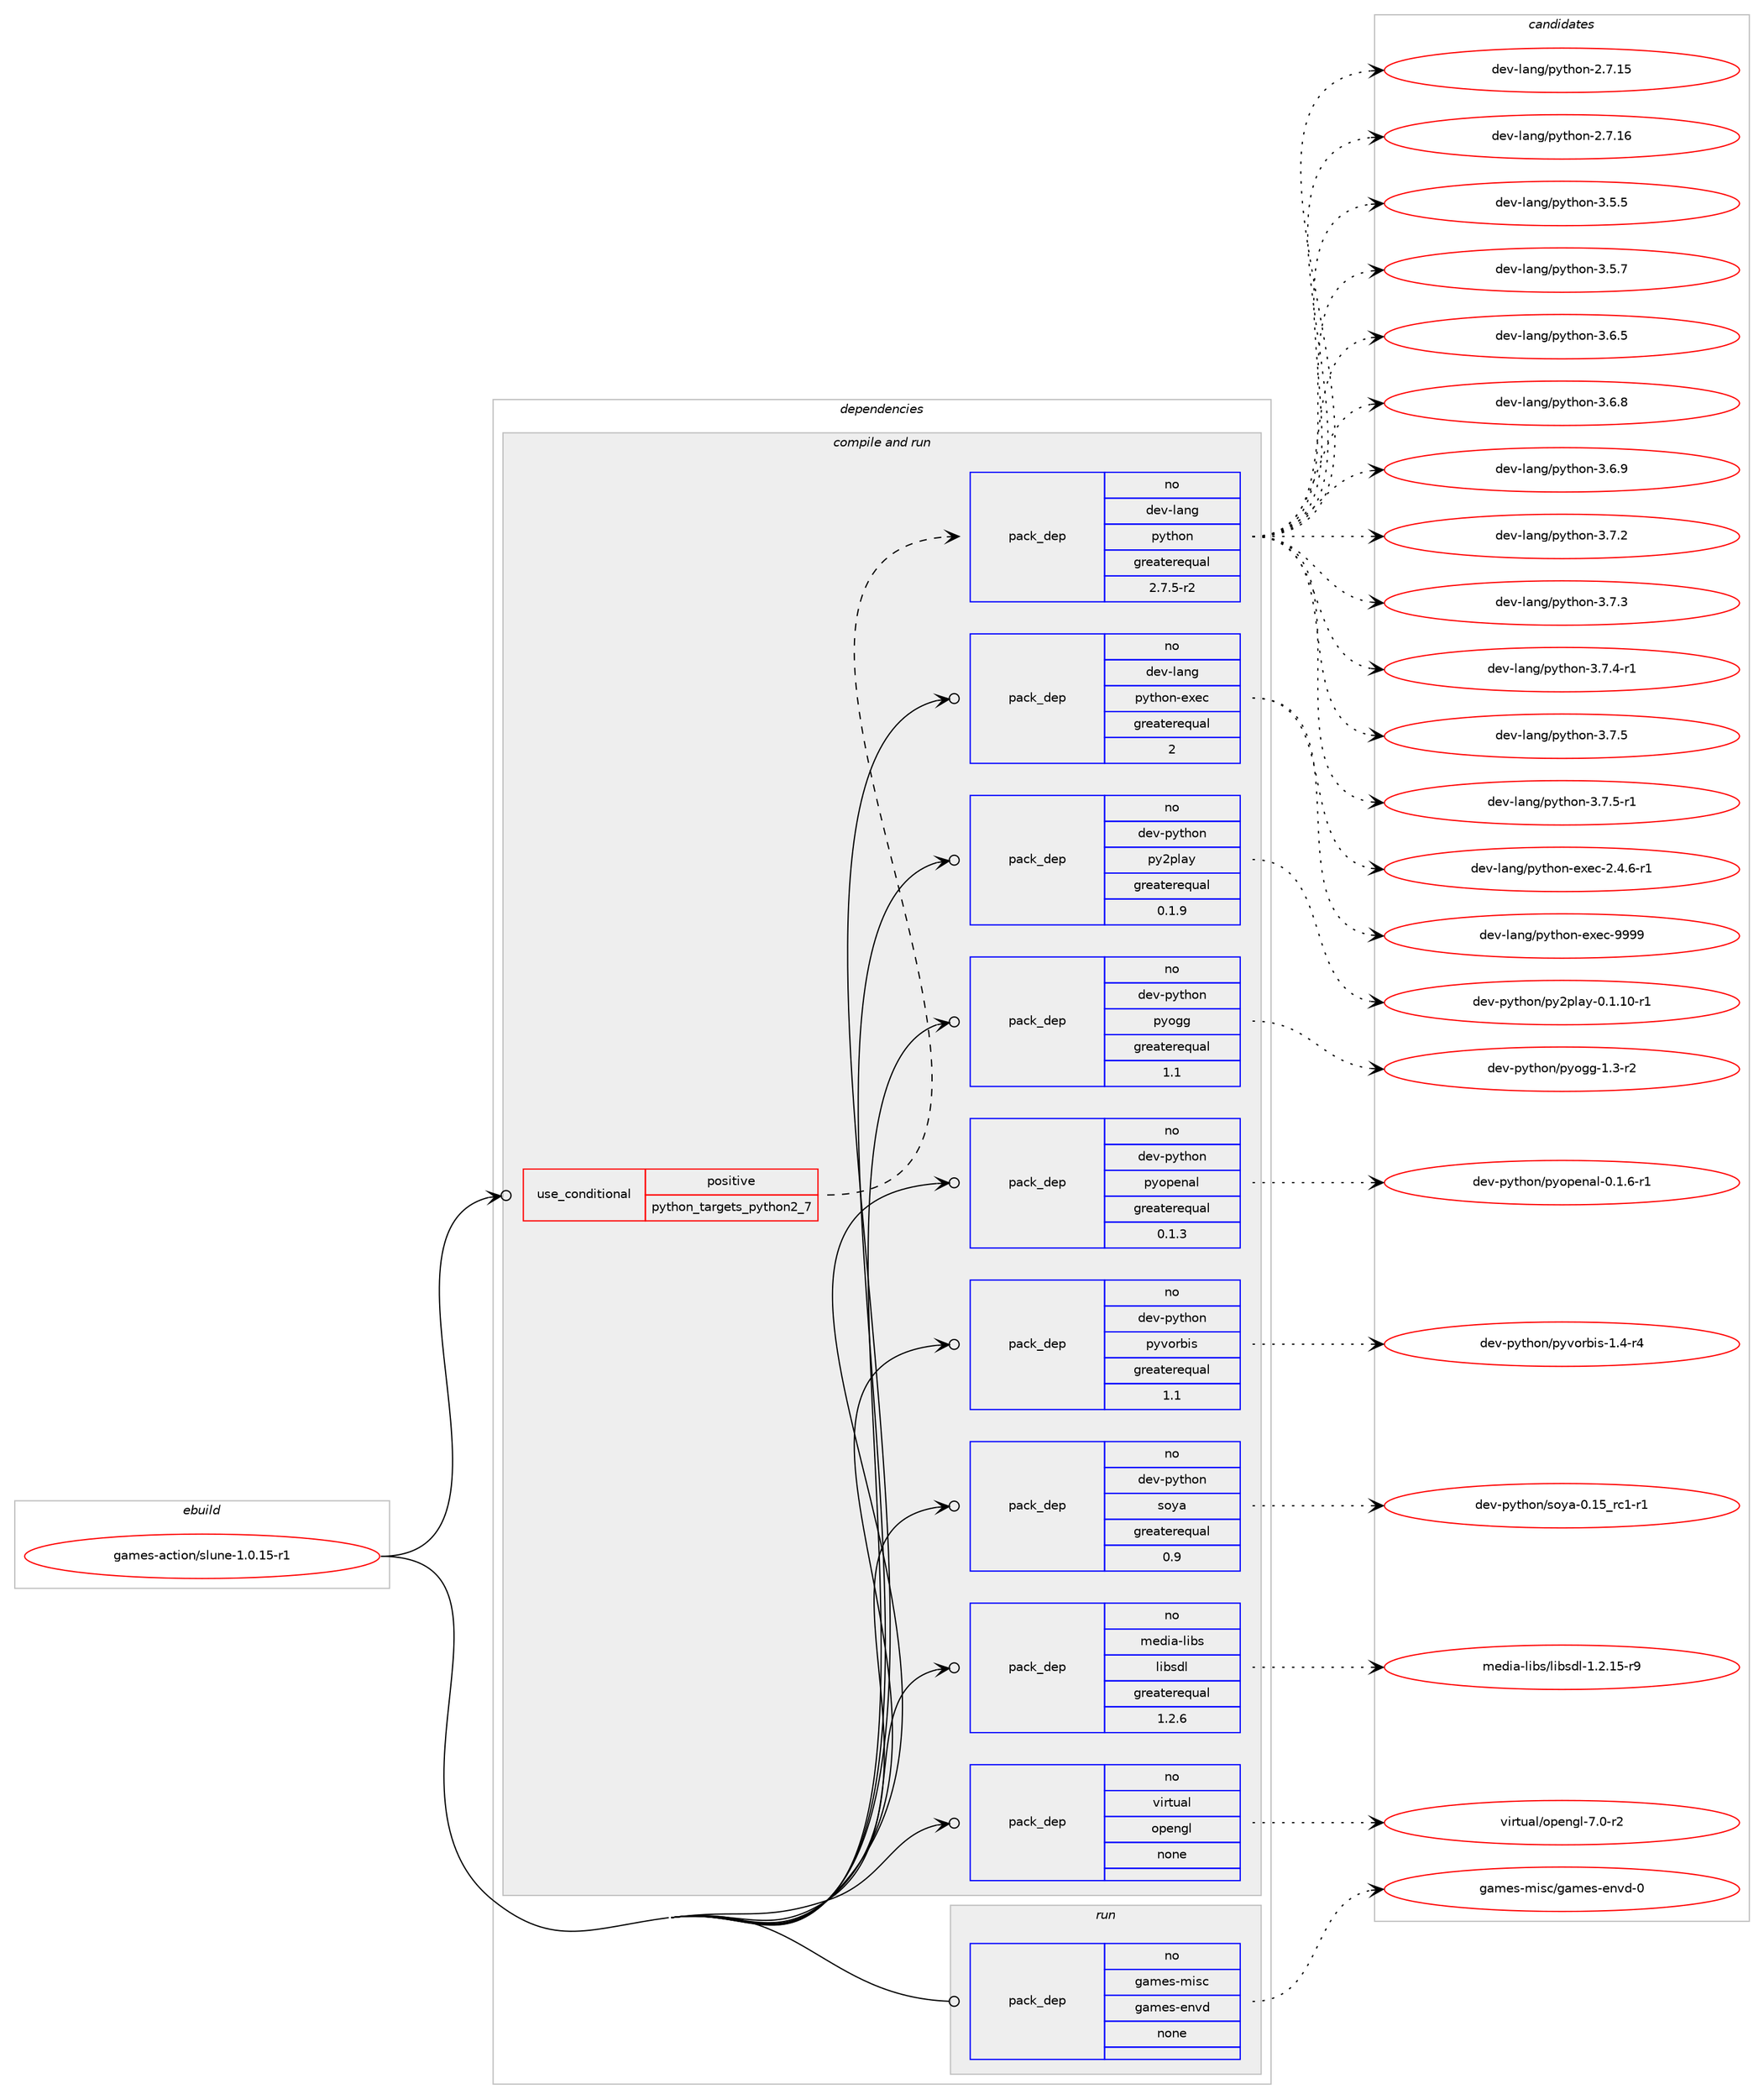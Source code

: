 digraph prolog {

# *************
# Graph options
# *************

newrank=true;
concentrate=true;
compound=true;
graph [rankdir=LR,fontname=Helvetica,fontsize=10,ranksep=1.5];#, ranksep=2.5, nodesep=0.2];
edge  [arrowhead=vee];
node  [fontname=Helvetica,fontsize=10];

# **********
# The ebuild
# **********

subgraph cluster_leftcol {
color=gray;
rank=same;
label=<<i>ebuild</i>>;
id [label="games-action/slune-1.0.15-r1", color=red, width=4, href="../games-action/slune-1.0.15-r1.svg"];
}

# ****************
# The dependencies
# ****************

subgraph cluster_midcol {
color=gray;
label=<<i>dependencies</i>>;
subgraph cluster_compile {
fillcolor="#eeeeee";
style=filled;
label=<<i>compile</i>>;
}
subgraph cluster_compileandrun {
fillcolor="#eeeeee";
style=filled;
label=<<i>compile and run</i>>;
subgraph cond184151 {
dependency736128 [label=<<TABLE BORDER="0" CELLBORDER="1" CELLSPACING="0" CELLPADDING="4"><TR><TD ROWSPAN="3" CELLPADDING="10">use_conditional</TD></TR><TR><TD>positive</TD></TR><TR><TD>python_targets_python2_7</TD></TR></TABLE>>, shape=none, color=red];
subgraph pack539720 {
dependency736129 [label=<<TABLE BORDER="0" CELLBORDER="1" CELLSPACING="0" CELLPADDING="4" WIDTH="220"><TR><TD ROWSPAN="6" CELLPADDING="30">pack_dep</TD></TR><TR><TD WIDTH="110">no</TD></TR><TR><TD>dev-lang</TD></TR><TR><TD>python</TD></TR><TR><TD>greaterequal</TD></TR><TR><TD>2.7.5-r2</TD></TR></TABLE>>, shape=none, color=blue];
}
dependency736128:e -> dependency736129:w [weight=20,style="dashed",arrowhead="vee"];
}
id:e -> dependency736128:w [weight=20,style="solid",arrowhead="odotvee"];
subgraph pack539721 {
dependency736130 [label=<<TABLE BORDER="0" CELLBORDER="1" CELLSPACING="0" CELLPADDING="4" WIDTH="220"><TR><TD ROWSPAN="6" CELLPADDING="30">pack_dep</TD></TR><TR><TD WIDTH="110">no</TD></TR><TR><TD>dev-lang</TD></TR><TR><TD>python-exec</TD></TR><TR><TD>greaterequal</TD></TR><TR><TD>2</TD></TR></TABLE>>, shape=none, color=blue];
}
id:e -> dependency736130:w [weight=20,style="solid",arrowhead="odotvee"];
subgraph pack539722 {
dependency736131 [label=<<TABLE BORDER="0" CELLBORDER="1" CELLSPACING="0" CELLPADDING="4" WIDTH="220"><TR><TD ROWSPAN="6" CELLPADDING="30">pack_dep</TD></TR><TR><TD WIDTH="110">no</TD></TR><TR><TD>dev-python</TD></TR><TR><TD>py2play</TD></TR><TR><TD>greaterequal</TD></TR><TR><TD>0.1.9</TD></TR></TABLE>>, shape=none, color=blue];
}
id:e -> dependency736131:w [weight=20,style="solid",arrowhead="odotvee"];
subgraph pack539723 {
dependency736132 [label=<<TABLE BORDER="0" CELLBORDER="1" CELLSPACING="0" CELLPADDING="4" WIDTH="220"><TR><TD ROWSPAN="6" CELLPADDING="30">pack_dep</TD></TR><TR><TD WIDTH="110">no</TD></TR><TR><TD>dev-python</TD></TR><TR><TD>pyogg</TD></TR><TR><TD>greaterequal</TD></TR><TR><TD>1.1</TD></TR></TABLE>>, shape=none, color=blue];
}
id:e -> dependency736132:w [weight=20,style="solid",arrowhead="odotvee"];
subgraph pack539724 {
dependency736133 [label=<<TABLE BORDER="0" CELLBORDER="1" CELLSPACING="0" CELLPADDING="4" WIDTH="220"><TR><TD ROWSPAN="6" CELLPADDING="30">pack_dep</TD></TR><TR><TD WIDTH="110">no</TD></TR><TR><TD>dev-python</TD></TR><TR><TD>pyopenal</TD></TR><TR><TD>greaterequal</TD></TR><TR><TD>0.1.3</TD></TR></TABLE>>, shape=none, color=blue];
}
id:e -> dependency736133:w [weight=20,style="solid",arrowhead="odotvee"];
subgraph pack539725 {
dependency736134 [label=<<TABLE BORDER="0" CELLBORDER="1" CELLSPACING="0" CELLPADDING="4" WIDTH="220"><TR><TD ROWSPAN="6" CELLPADDING="30">pack_dep</TD></TR><TR><TD WIDTH="110">no</TD></TR><TR><TD>dev-python</TD></TR><TR><TD>pyvorbis</TD></TR><TR><TD>greaterequal</TD></TR><TR><TD>1.1</TD></TR></TABLE>>, shape=none, color=blue];
}
id:e -> dependency736134:w [weight=20,style="solid",arrowhead="odotvee"];
subgraph pack539726 {
dependency736135 [label=<<TABLE BORDER="0" CELLBORDER="1" CELLSPACING="0" CELLPADDING="4" WIDTH="220"><TR><TD ROWSPAN="6" CELLPADDING="30">pack_dep</TD></TR><TR><TD WIDTH="110">no</TD></TR><TR><TD>dev-python</TD></TR><TR><TD>soya</TD></TR><TR><TD>greaterequal</TD></TR><TR><TD>0.9</TD></TR></TABLE>>, shape=none, color=blue];
}
id:e -> dependency736135:w [weight=20,style="solid",arrowhead="odotvee"];
subgraph pack539727 {
dependency736136 [label=<<TABLE BORDER="0" CELLBORDER="1" CELLSPACING="0" CELLPADDING="4" WIDTH="220"><TR><TD ROWSPAN="6" CELLPADDING="30">pack_dep</TD></TR><TR><TD WIDTH="110">no</TD></TR><TR><TD>media-libs</TD></TR><TR><TD>libsdl</TD></TR><TR><TD>greaterequal</TD></TR><TR><TD>1.2.6</TD></TR></TABLE>>, shape=none, color=blue];
}
id:e -> dependency736136:w [weight=20,style="solid",arrowhead="odotvee"];
subgraph pack539728 {
dependency736137 [label=<<TABLE BORDER="0" CELLBORDER="1" CELLSPACING="0" CELLPADDING="4" WIDTH="220"><TR><TD ROWSPAN="6" CELLPADDING="30">pack_dep</TD></TR><TR><TD WIDTH="110">no</TD></TR><TR><TD>virtual</TD></TR><TR><TD>opengl</TD></TR><TR><TD>none</TD></TR><TR><TD></TD></TR></TABLE>>, shape=none, color=blue];
}
id:e -> dependency736137:w [weight=20,style="solid",arrowhead="odotvee"];
}
subgraph cluster_run {
fillcolor="#eeeeee";
style=filled;
label=<<i>run</i>>;
subgraph pack539729 {
dependency736138 [label=<<TABLE BORDER="0" CELLBORDER="1" CELLSPACING="0" CELLPADDING="4" WIDTH="220"><TR><TD ROWSPAN="6" CELLPADDING="30">pack_dep</TD></TR><TR><TD WIDTH="110">no</TD></TR><TR><TD>games-misc</TD></TR><TR><TD>games-envd</TD></TR><TR><TD>none</TD></TR><TR><TD></TD></TR></TABLE>>, shape=none, color=blue];
}
id:e -> dependency736138:w [weight=20,style="solid",arrowhead="odot"];
}
}

# **************
# The candidates
# **************

subgraph cluster_choices {
rank=same;
color=gray;
label=<<i>candidates</i>>;

subgraph choice539720 {
color=black;
nodesep=1;
choice10010111845108971101034711212111610411111045504655464953 [label="dev-lang/python-2.7.15", color=red, width=4,href="../dev-lang/python-2.7.15.svg"];
choice10010111845108971101034711212111610411111045504655464954 [label="dev-lang/python-2.7.16", color=red, width=4,href="../dev-lang/python-2.7.16.svg"];
choice100101118451089711010347112121116104111110455146534653 [label="dev-lang/python-3.5.5", color=red, width=4,href="../dev-lang/python-3.5.5.svg"];
choice100101118451089711010347112121116104111110455146534655 [label="dev-lang/python-3.5.7", color=red, width=4,href="../dev-lang/python-3.5.7.svg"];
choice100101118451089711010347112121116104111110455146544653 [label="dev-lang/python-3.6.5", color=red, width=4,href="../dev-lang/python-3.6.5.svg"];
choice100101118451089711010347112121116104111110455146544656 [label="dev-lang/python-3.6.8", color=red, width=4,href="../dev-lang/python-3.6.8.svg"];
choice100101118451089711010347112121116104111110455146544657 [label="dev-lang/python-3.6.9", color=red, width=4,href="../dev-lang/python-3.6.9.svg"];
choice100101118451089711010347112121116104111110455146554650 [label="dev-lang/python-3.7.2", color=red, width=4,href="../dev-lang/python-3.7.2.svg"];
choice100101118451089711010347112121116104111110455146554651 [label="dev-lang/python-3.7.3", color=red, width=4,href="../dev-lang/python-3.7.3.svg"];
choice1001011184510897110103471121211161041111104551465546524511449 [label="dev-lang/python-3.7.4-r1", color=red, width=4,href="../dev-lang/python-3.7.4-r1.svg"];
choice100101118451089711010347112121116104111110455146554653 [label="dev-lang/python-3.7.5", color=red, width=4,href="../dev-lang/python-3.7.5.svg"];
choice1001011184510897110103471121211161041111104551465546534511449 [label="dev-lang/python-3.7.5-r1", color=red, width=4,href="../dev-lang/python-3.7.5-r1.svg"];
dependency736129:e -> choice10010111845108971101034711212111610411111045504655464953:w [style=dotted,weight="100"];
dependency736129:e -> choice10010111845108971101034711212111610411111045504655464954:w [style=dotted,weight="100"];
dependency736129:e -> choice100101118451089711010347112121116104111110455146534653:w [style=dotted,weight="100"];
dependency736129:e -> choice100101118451089711010347112121116104111110455146534655:w [style=dotted,weight="100"];
dependency736129:e -> choice100101118451089711010347112121116104111110455146544653:w [style=dotted,weight="100"];
dependency736129:e -> choice100101118451089711010347112121116104111110455146544656:w [style=dotted,weight="100"];
dependency736129:e -> choice100101118451089711010347112121116104111110455146544657:w [style=dotted,weight="100"];
dependency736129:e -> choice100101118451089711010347112121116104111110455146554650:w [style=dotted,weight="100"];
dependency736129:e -> choice100101118451089711010347112121116104111110455146554651:w [style=dotted,weight="100"];
dependency736129:e -> choice1001011184510897110103471121211161041111104551465546524511449:w [style=dotted,weight="100"];
dependency736129:e -> choice100101118451089711010347112121116104111110455146554653:w [style=dotted,weight="100"];
dependency736129:e -> choice1001011184510897110103471121211161041111104551465546534511449:w [style=dotted,weight="100"];
}
subgraph choice539721 {
color=black;
nodesep=1;
choice10010111845108971101034711212111610411111045101120101994550465246544511449 [label="dev-lang/python-exec-2.4.6-r1", color=red, width=4,href="../dev-lang/python-exec-2.4.6-r1.svg"];
choice10010111845108971101034711212111610411111045101120101994557575757 [label="dev-lang/python-exec-9999", color=red, width=4,href="../dev-lang/python-exec-9999.svg"];
dependency736130:e -> choice10010111845108971101034711212111610411111045101120101994550465246544511449:w [style=dotted,weight="100"];
dependency736130:e -> choice10010111845108971101034711212111610411111045101120101994557575757:w [style=dotted,weight="100"];
}
subgraph choice539722 {
color=black;
nodesep=1;
choice10010111845112121116104111110471121215011210897121454846494649484511449 [label="dev-python/py2play-0.1.10-r1", color=red, width=4,href="../dev-python/py2play-0.1.10-r1.svg"];
dependency736131:e -> choice10010111845112121116104111110471121215011210897121454846494649484511449:w [style=dotted,weight="100"];
}
subgraph choice539723 {
color=black;
nodesep=1;
choice1001011184511212111610411111047112121111103103454946514511450 [label="dev-python/pyogg-1.3-r2", color=red, width=4,href="../dev-python/pyogg-1.3-r2.svg"];
dependency736132:e -> choice1001011184511212111610411111047112121111103103454946514511450:w [style=dotted,weight="100"];
}
subgraph choice539724 {
color=black;
nodesep=1;
choice1001011184511212111610411111047112121111112101110971084548464946544511449 [label="dev-python/pyopenal-0.1.6-r1", color=red, width=4,href="../dev-python/pyopenal-0.1.6-r1.svg"];
dependency736133:e -> choice1001011184511212111610411111047112121111112101110971084548464946544511449:w [style=dotted,weight="100"];
}
subgraph choice539725 {
color=black;
nodesep=1;
choice100101118451121211161041111104711212111811111498105115454946524511452 [label="dev-python/pyvorbis-1.4-r4", color=red, width=4,href="../dev-python/pyvorbis-1.4-r4.svg"];
dependency736134:e -> choice100101118451121211161041111104711212111811111498105115454946524511452:w [style=dotted,weight="100"];
}
subgraph choice539726 {
color=black;
nodesep=1;
choice10010111845112121116104111110471151111219745484649539511499494511449 [label="dev-python/soya-0.15_rc1-r1", color=red, width=4,href="../dev-python/soya-0.15_rc1-r1.svg"];
dependency736135:e -> choice10010111845112121116104111110471151111219745484649539511499494511449:w [style=dotted,weight="100"];
}
subgraph choice539727 {
color=black;
nodesep=1;
choice1091011001059745108105981154710810598115100108454946504649534511457 [label="media-libs/libsdl-1.2.15-r9", color=red, width=4,href="../media-libs/libsdl-1.2.15-r9.svg"];
dependency736136:e -> choice1091011001059745108105981154710810598115100108454946504649534511457:w [style=dotted,weight="100"];
}
subgraph choice539728 {
color=black;
nodesep=1;
choice1181051141161179710847111112101110103108455546484511450 [label="virtual/opengl-7.0-r2", color=red, width=4,href="../virtual/opengl-7.0-r2.svg"];
dependency736137:e -> choice1181051141161179710847111112101110103108455546484511450:w [style=dotted,weight="100"];
}
subgraph choice539729 {
color=black;
nodesep=1;
choice1039710910111545109105115994710397109101115451011101181004548 [label="games-misc/games-envd-0", color=red, width=4,href="../games-misc/games-envd-0.svg"];
dependency736138:e -> choice1039710910111545109105115994710397109101115451011101181004548:w [style=dotted,weight="100"];
}
}

}
